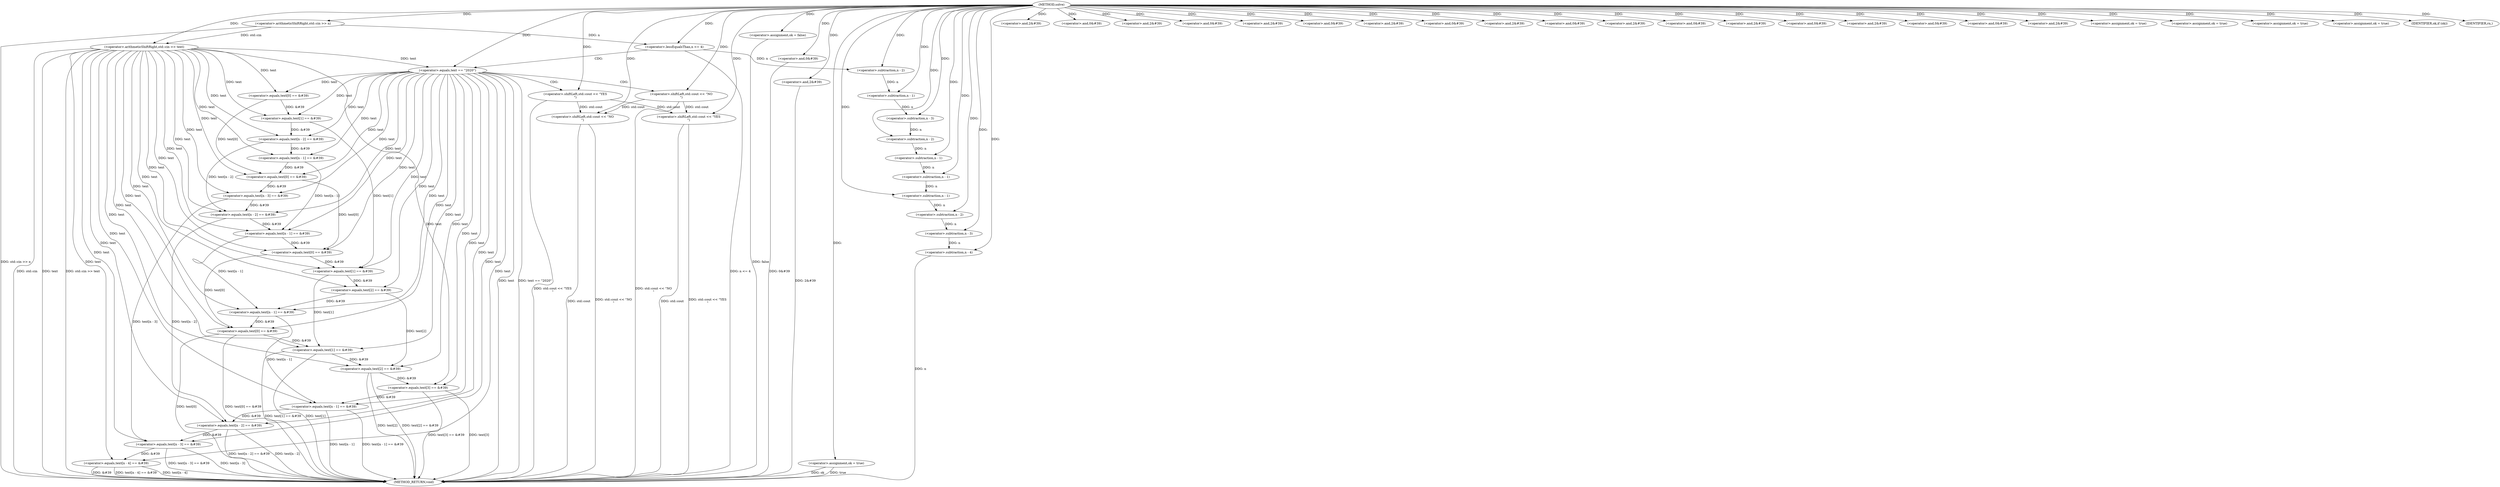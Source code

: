digraph "solve" {  
"1000192" [label = "(METHOD,solve)" ]
"1000455" [label = "(METHOD_RETURN,void)" ]
"1000195" [label = "(<operator>.arithmeticShiftRight,std::cin >> n)" ]
"1000199" [label = "(<operator>.arithmeticShiftRight,std::cin >> text)" ]
"1000203" [label = "(<operator>.assignment,ok = false)" ]
"1000225" [label = "(<operator>.equals,text[0] == &#39)" ]
"1000231" [label = "(<operator>.and,2&#39)" ]
"1000234" [label = "(<operator>.equals,text[1] == &#39)" ]
"1000240" [label = "(<operator>.and,0&#39)" ]
"1000243" [label = "(<operator>.equals,text[n - 2] == &#39)" ]
"1000251" [label = "(<operator>.and,2&#39)" ]
"1000254" [label = "(<operator>.equals,text[n - 1] == &#39)" ]
"1000262" [label = "(<operator>.and,0&#39)" ]
"1000269" [label = "(<operator>.equals,text[0] == &#39)" ]
"1000275" [label = "(<operator>.and,2&#39)" ]
"1000278" [label = "(<operator>.equals,text[n - 3] == &#39)" ]
"1000286" [label = "(<operator>.and,0&#39)" ]
"1000289" [label = "(<operator>.equals,text[n - 2] == &#39)" ]
"1000297" [label = "(<operator>.and,2&#39)" ]
"1000300" [label = "(<operator>.equals,text[n - 1] == &#39)" ]
"1000308" [label = "(<operator>.and,0&#39)" ]
"1000315" [label = "(<operator>.equals,text[0] == &#39)" ]
"1000321" [label = "(<operator>.and,2&#39)" ]
"1000324" [label = "(<operator>.equals,text[1] == &#39)" ]
"1000330" [label = "(<operator>.and,0&#39)" ]
"1000333" [label = "(<operator>.equals,text[2] == &#39)" ]
"1000339" [label = "(<operator>.and,2&#39)" ]
"1000342" [label = "(<operator>.equals,text[n - 1] == &#39)" ]
"1000350" [label = "(<operator>.and,0&#39)" ]
"1000357" [label = "(<operator>.equals,text[0] == &#39)" ]
"1000363" [label = "(<operator>.and,2&#39)" ]
"1000366" [label = "(<operator>.equals,text[1] == &#39)" ]
"1000372" [label = "(<operator>.and,0&#39)" ]
"1000375" [label = "(<operator>.equals,text[2] == &#39)" ]
"1000381" [label = "(<operator>.and,2&#39)" ]
"1000384" [label = "(<operator>.equals,text[3] == &#39)" ]
"1000390" [label = "(<operator>.and,0&#39)" ]
"1000397" [label = "(<operator>.equals,text[n - 1] == &#39)" ]
"1000405" [label = "(<operator>.and,0&#39)" ]
"1000408" [label = "(<operator>.equals,text[n - 2] == &#39)" ]
"1000416" [label = "(<operator>.and,2&#39)" ]
"1000419" [label = "(<operator>.equals,text[n - 3] == &#39)" ]
"1000427" [label = "(<operator>.and,0&#39)" ]
"1000430" [label = "(<operator>.equals,text[n - 4] == &#39)" ]
"1000438" [label = "(<operator>.and,2&#39)" ]
"1000207" [label = "(<operator>.lessEqualsThan,n <= 4)" ]
"1000266" [label = "(<operator>.assignment,ok = true)" ]
"1000312" [label = "(<operator>.assignment,ok = true)" ]
"1000354" [label = "(<operator>.assignment,ok = true)" ]
"1000394" [label = "(<operator>.assignment,ok = true)" ]
"1000442" [label = "(<operator>.assignment,ok = true)" ]
"1000446" [label = "(IDENTIFIER,ok,if (ok))" ]
"1000224" [label = "(IDENTIFIER,rn,)" ]
"1000448" [label = "(<operator>.shiftLeft,std::cout << \"YES\n\")" ]
"1000452" [label = "(<operator>.shiftLeft,std::cout << \"NO\n\")" ]
"1000212" [label = "(<operator>.equals,text == \"2020\")" ]
"1000246" [label = "(<operator>.subtraction,n - 2)" ]
"1000257" [label = "(<operator>.subtraction,n - 1)" ]
"1000281" [label = "(<operator>.subtraction,n - 3)" ]
"1000292" [label = "(<operator>.subtraction,n - 2)" ]
"1000303" [label = "(<operator>.subtraction,n - 1)" ]
"1000345" [label = "(<operator>.subtraction,n - 1)" ]
"1000400" [label = "(<operator>.subtraction,n - 1)" ]
"1000411" [label = "(<operator>.subtraction,n - 2)" ]
"1000422" [label = "(<operator>.subtraction,n - 3)" ]
"1000433" [label = "(<operator>.subtraction,n - 4)" ]
"1000216" [label = "(<operator>.shiftLeft,std::cout << \"YES\n\")" ]
"1000221" [label = "(<operator>.shiftLeft,std::cout << \"NO\n\")" ]
  "1000195" -> "1000455"  [ label = "DDG: std::cin >> n"] 
  "1000199" -> "1000455"  [ label = "DDG: std::cin"] 
  "1000199" -> "1000455"  [ label = "DDG: text"] 
  "1000199" -> "1000455"  [ label = "DDG: std::cin >> text"] 
  "1000207" -> "1000455"  [ label = "DDG: n <= 4"] 
  "1000212" -> "1000455"  [ label = "DDG: text"] 
  "1000212" -> "1000455"  [ label = "DDG: text == \"2020\""] 
  "1000221" -> "1000455"  [ label = "DDG: std::cout << \"NO\n\""] 
  "1000216" -> "1000455"  [ label = "DDG: std::cout << \"YES\n\""] 
  "1000357" -> "1000455"  [ label = "DDG: text[0]"] 
  "1000357" -> "1000455"  [ label = "DDG: text[0] == &#39"] 
  "1000366" -> "1000455"  [ label = "DDG: text[1]"] 
  "1000366" -> "1000455"  [ label = "DDG: text[1] == &#39"] 
  "1000375" -> "1000455"  [ label = "DDG: text[2]"] 
  "1000375" -> "1000455"  [ label = "DDG: text[2] == &#39"] 
  "1000384" -> "1000455"  [ label = "DDG: text[3]"] 
  "1000384" -> "1000455"  [ label = "DDG: text[3] == &#39"] 
  "1000397" -> "1000455"  [ label = "DDG: text[n - 1]"] 
  "1000397" -> "1000455"  [ label = "DDG: text[n - 1] == &#39"] 
  "1000408" -> "1000455"  [ label = "DDG: text[n - 2]"] 
  "1000408" -> "1000455"  [ label = "DDG: text[n - 2] == &#39"] 
  "1000419" -> "1000455"  [ label = "DDG: text[n - 3]"] 
  "1000419" -> "1000455"  [ label = "DDG: text[n - 3] == &#39"] 
  "1000427" -> "1000455"  [ label = "DDG: 0&#39"] 
  "1000433" -> "1000455"  [ label = "DDG: n"] 
  "1000430" -> "1000455"  [ label = "DDG: text[n - 4]"] 
  "1000430" -> "1000455"  [ label = "DDG: &#39"] 
  "1000430" -> "1000455"  [ label = "DDG: text[n - 4] == &#39"] 
  "1000438" -> "1000455"  [ label = "DDG: 2&#39"] 
  "1000442" -> "1000455"  [ label = "DDG: ok"] 
  "1000442" -> "1000455"  [ label = "DDG: true"] 
  "1000452" -> "1000455"  [ label = "DDG: std::cout"] 
  "1000452" -> "1000455"  [ label = "DDG: std::cout << \"NO\n\""] 
  "1000448" -> "1000455"  [ label = "DDG: std::cout"] 
  "1000448" -> "1000455"  [ label = "DDG: std::cout << \"YES\n\""] 
  "1000203" -> "1000455"  [ label = "DDG: false"] 
  "1000192" -> "1000203"  [ label = "DDG: "] 
  "1000192" -> "1000195"  [ label = "DDG: "] 
  "1000195" -> "1000199"  [ label = "DDG: std::cin"] 
  "1000192" -> "1000199"  [ label = "DDG: "] 
  "1000199" -> "1000225"  [ label = "DDG: text"] 
  "1000212" -> "1000225"  [ label = "DDG: text"] 
  "1000192" -> "1000231"  [ label = "DDG: "] 
  "1000199" -> "1000234"  [ label = "DDG: text"] 
  "1000212" -> "1000234"  [ label = "DDG: text"] 
  "1000225" -> "1000234"  [ label = "DDG: &#39"] 
  "1000192" -> "1000240"  [ label = "DDG: "] 
  "1000199" -> "1000243"  [ label = "DDG: text"] 
  "1000212" -> "1000243"  [ label = "DDG: text"] 
  "1000234" -> "1000243"  [ label = "DDG: &#39"] 
  "1000192" -> "1000251"  [ label = "DDG: "] 
  "1000199" -> "1000254"  [ label = "DDG: text"] 
  "1000212" -> "1000254"  [ label = "DDG: text"] 
  "1000243" -> "1000254"  [ label = "DDG: &#39"] 
  "1000192" -> "1000262"  [ label = "DDG: "] 
  "1000192" -> "1000266"  [ label = "DDG: "] 
  "1000199" -> "1000269"  [ label = "DDG: text"] 
  "1000212" -> "1000269"  [ label = "DDG: text"] 
  "1000225" -> "1000269"  [ label = "DDG: text[0]"] 
  "1000254" -> "1000269"  [ label = "DDG: &#39"] 
  "1000192" -> "1000275"  [ label = "DDG: "] 
  "1000199" -> "1000278"  [ label = "DDG: text"] 
  "1000212" -> "1000278"  [ label = "DDG: text"] 
  "1000269" -> "1000278"  [ label = "DDG: &#39"] 
  "1000192" -> "1000286"  [ label = "DDG: "] 
  "1000199" -> "1000289"  [ label = "DDG: text"] 
  "1000212" -> "1000289"  [ label = "DDG: text"] 
  "1000243" -> "1000289"  [ label = "DDG: text[n - 2]"] 
  "1000278" -> "1000289"  [ label = "DDG: &#39"] 
  "1000192" -> "1000297"  [ label = "DDG: "] 
  "1000199" -> "1000300"  [ label = "DDG: text"] 
  "1000212" -> "1000300"  [ label = "DDG: text"] 
  "1000254" -> "1000300"  [ label = "DDG: text[n - 1]"] 
  "1000289" -> "1000300"  [ label = "DDG: &#39"] 
  "1000192" -> "1000308"  [ label = "DDG: "] 
  "1000192" -> "1000312"  [ label = "DDG: "] 
  "1000199" -> "1000315"  [ label = "DDG: text"] 
  "1000212" -> "1000315"  [ label = "DDG: text"] 
  "1000269" -> "1000315"  [ label = "DDG: text[0]"] 
  "1000300" -> "1000315"  [ label = "DDG: &#39"] 
  "1000192" -> "1000321"  [ label = "DDG: "] 
  "1000199" -> "1000324"  [ label = "DDG: text"] 
  "1000212" -> "1000324"  [ label = "DDG: text"] 
  "1000234" -> "1000324"  [ label = "DDG: text[1]"] 
  "1000315" -> "1000324"  [ label = "DDG: &#39"] 
  "1000192" -> "1000330"  [ label = "DDG: "] 
  "1000199" -> "1000333"  [ label = "DDG: text"] 
  "1000212" -> "1000333"  [ label = "DDG: text"] 
  "1000324" -> "1000333"  [ label = "DDG: &#39"] 
  "1000192" -> "1000339"  [ label = "DDG: "] 
  "1000199" -> "1000342"  [ label = "DDG: text"] 
  "1000212" -> "1000342"  [ label = "DDG: text"] 
  "1000300" -> "1000342"  [ label = "DDG: text[n - 1]"] 
  "1000333" -> "1000342"  [ label = "DDG: &#39"] 
  "1000192" -> "1000350"  [ label = "DDG: "] 
  "1000192" -> "1000354"  [ label = "DDG: "] 
  "1000199" -> "1000357"  [ label = "DDG: text"] 
  "1000212" -> "1000357"  [ label = "DDG: text"] 
  "1000315" -> "1000357"  [ label = "DDG: text[0]"] 
  "1000342" -> "1000357"  [ label = "DDG: &#39"] 
  "1000192" -> "1000363"  [ label = "DDG: "] 
  "1000199" -> "1000366"  [ label = "DDG: text"] 
  "1000212" -> "1000366"  [ label = "DDG: text"] 
  "1000324" -> "1000366"  [ label = "DDG: text[1]"] 
  "1000357" -> "1000366"  [ label = "DDG: &#39"] 
  "1000192" -> "1000372"  [ label = "DDG: "] 
  "1000199" -> "1000375"  [ label = "DDG: text"] 
  "1000212" -> "1000375"  [ label = "DDG: text"] 
  "1000333" -> "1000375"  [ label = "DDG: text[2]"] 
  "1000366" -> "1000375"  [ label = "DDG: &#39"] 
  "1000192" -> "1000381"  [ label = "DDG: "] 
  "1000199" -> "1000384"  [ label = "DDG: text"] 
  "1000212" -> "1000384"  [ label = "DDG: text"] 
  "1000375" -> "1000384"  [ label = "DDG: &#39"] 
  "1000192" -> "1000390"  [ label = "DDG: "] 
  "1000192" -> "1000394"  [ label = "DDG: "] 
  "1000199" -> "1000397"  [ label = "DDG: text"] 
  "1000212" -> "1000397"  [ label = "DDG: text"] 
  "1000342" -> "1000397"  [ label = "DDG: text[n - 1]"] 
  "1000384" -> "1000397"  [ label = "DDG: &#39"] 
  "1000192" -> "1000405"  [ label = "DDG: "] 
  "1000199" -> "1000408"  [ label = "DDG: text"] 
  "1000212" -> "1000408"  [ label = "DDG: text"] 
  "1000289" -> "1000408"  [ label = "DDG: text[n - 2]"] 
  "1000397" -> "1000408"  [ label = "DDG: &#39"] 
  "1000192" -> "1000416"  [ label = "DDG: "] 
  "1000199" -> "1000419"  [ label = "DDG: text"] 
  "1000212" -> "1000419"  [ label = "DDG: text"] 
  "1000278" -> "1000419"  [ label = "DDG: text[n - 3]"] 
  "1000408" -> "1000419"  [ label = "DDG: &#39"] 
  "1000192" -> "1000427"  [ label = "DDG: "] 
  "1000199" -> "1000430"  [ label = "DDG: text"] 
  "1000212" -> "1000430"  [ label = "DDG: text"] 
  "1000419" -> "1000430"  [ label = "DDG: &#39"] 
  "1000192" -> "1000438"  [ label = "DDG: "] 
  "1000192" -> "1000442"  [ label = "DDG: "] 
  "1000192" -> "1000446"  [ label = "DDG: "] 
  "1000195" -> "1000207"  [ label = "DDG: n"] 
  "1000192" -> "1000207"  [ label = "DDG: "] 
  "1000192" -> "1000224"  [ label = "DDG: "] 
  "1000207" -> "1000246"  [ label = "DDG: n"] 
  "1000192" -> "1000246"  [ label = "DDG: "] 
  "1000246" -> "1000257"  [ label = "DDG: n"] 
  "1000192" -> "1000257"  [ label = "DDG: "] 
  "1000257" -> "1000281"  [ label = "DDG: n"] 
  "1000192" -> "1000281"  [ label = "DDG: "] 
  "1000281" -> "1000292"  [ label = "DDG: n"] 
  "1000192" -> "1000292"  [ label = "DDG: "] 
  "1000292" -> "1000303"  [ label = "DDG: n"] 
  "1000192" -> "1000303"  [ label = "DDG: "] 
  "1000303" -> "1000345"  [ label = "DDG: n"] 
  "1000192" -> "1000345"  [ label = "DDG: "] 
  "1000345" -> "1000400"  [ label = "DDG: n"] 
  "1000192" -> "1000400"  [ label = "DDG: "] 
  "1000400" -> "1000411"  [ label = "DDG: n"] 
  "1000192" -> "1000411"  [ label = "DDG: "] 
  "1000411" -> "1000422"  [ label = "DDG: n"] 
  "1000192" -> "1000422"  [ label = "DDG: "] 
  "1000422" -> "1000433"  [ label = "DDG: n"] 
  "1000192" -> "1000433"  [ label = "DDG: "] 
  "1000221" -> "1000448"  [ label = "DDG: std::cout"] 
  "1000216" -> "1000448"  [ label = "DDG: std::cout"] 
  "1000192" -> "1000448"  [ label = "DDG: "] 
  "1000221" -> "1000452"  [ label = "DDG: std::cout"] 
  "1000216" -> "1000452"  [ label = "DDG: std::cout"] 
  "1000192" -> "1000452"  [ label = "DDG: "] 
  "1000199" -> "1000212"  [ label = "DDG: text"] 
  "1000192" -> "1000212"  [ label = "DDG: "] 
  "1000192" -> "1000216"  [ label = "DDG: "] 
  "1000192" -> "1000221"  [ label = "DDG: "] 
  "1000207" -> "1000212"  [ label = "CDG: "] 
  "1000212" -> "1000216"  [ label = "CDG: "] 
  "1000212" -> "1000221"  [ label = "CDG: "] 
}

